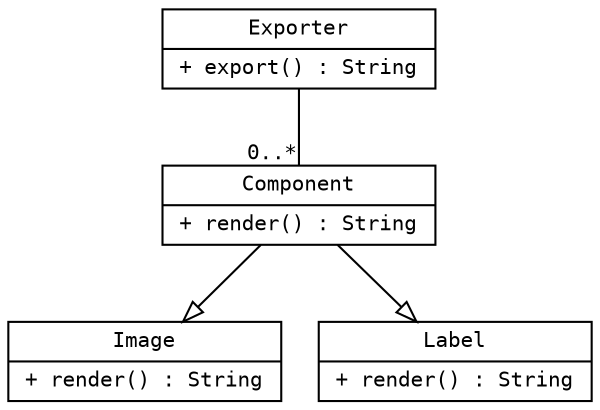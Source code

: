 digraph exporter{
  node [shape="record", fontname="Consolas", fontsize=10];
  edge [color="black", fontname="Consolas", fontsize=10];

  Component [label="{Component|+ render() : String }"]
  Exporter [label="{Exporter|+ export() : String }"] 
  Image [label="{Image|+ render() : String }"]
  Label [label="{Label|+ render() : String }"]

  edge [arrowhead="none", headlabel="0..*"];
  Exporter -> Component;

  edge [arrowhead="empty", headlabel=""];
  Component -> Image;
  Component -> Label;
}
